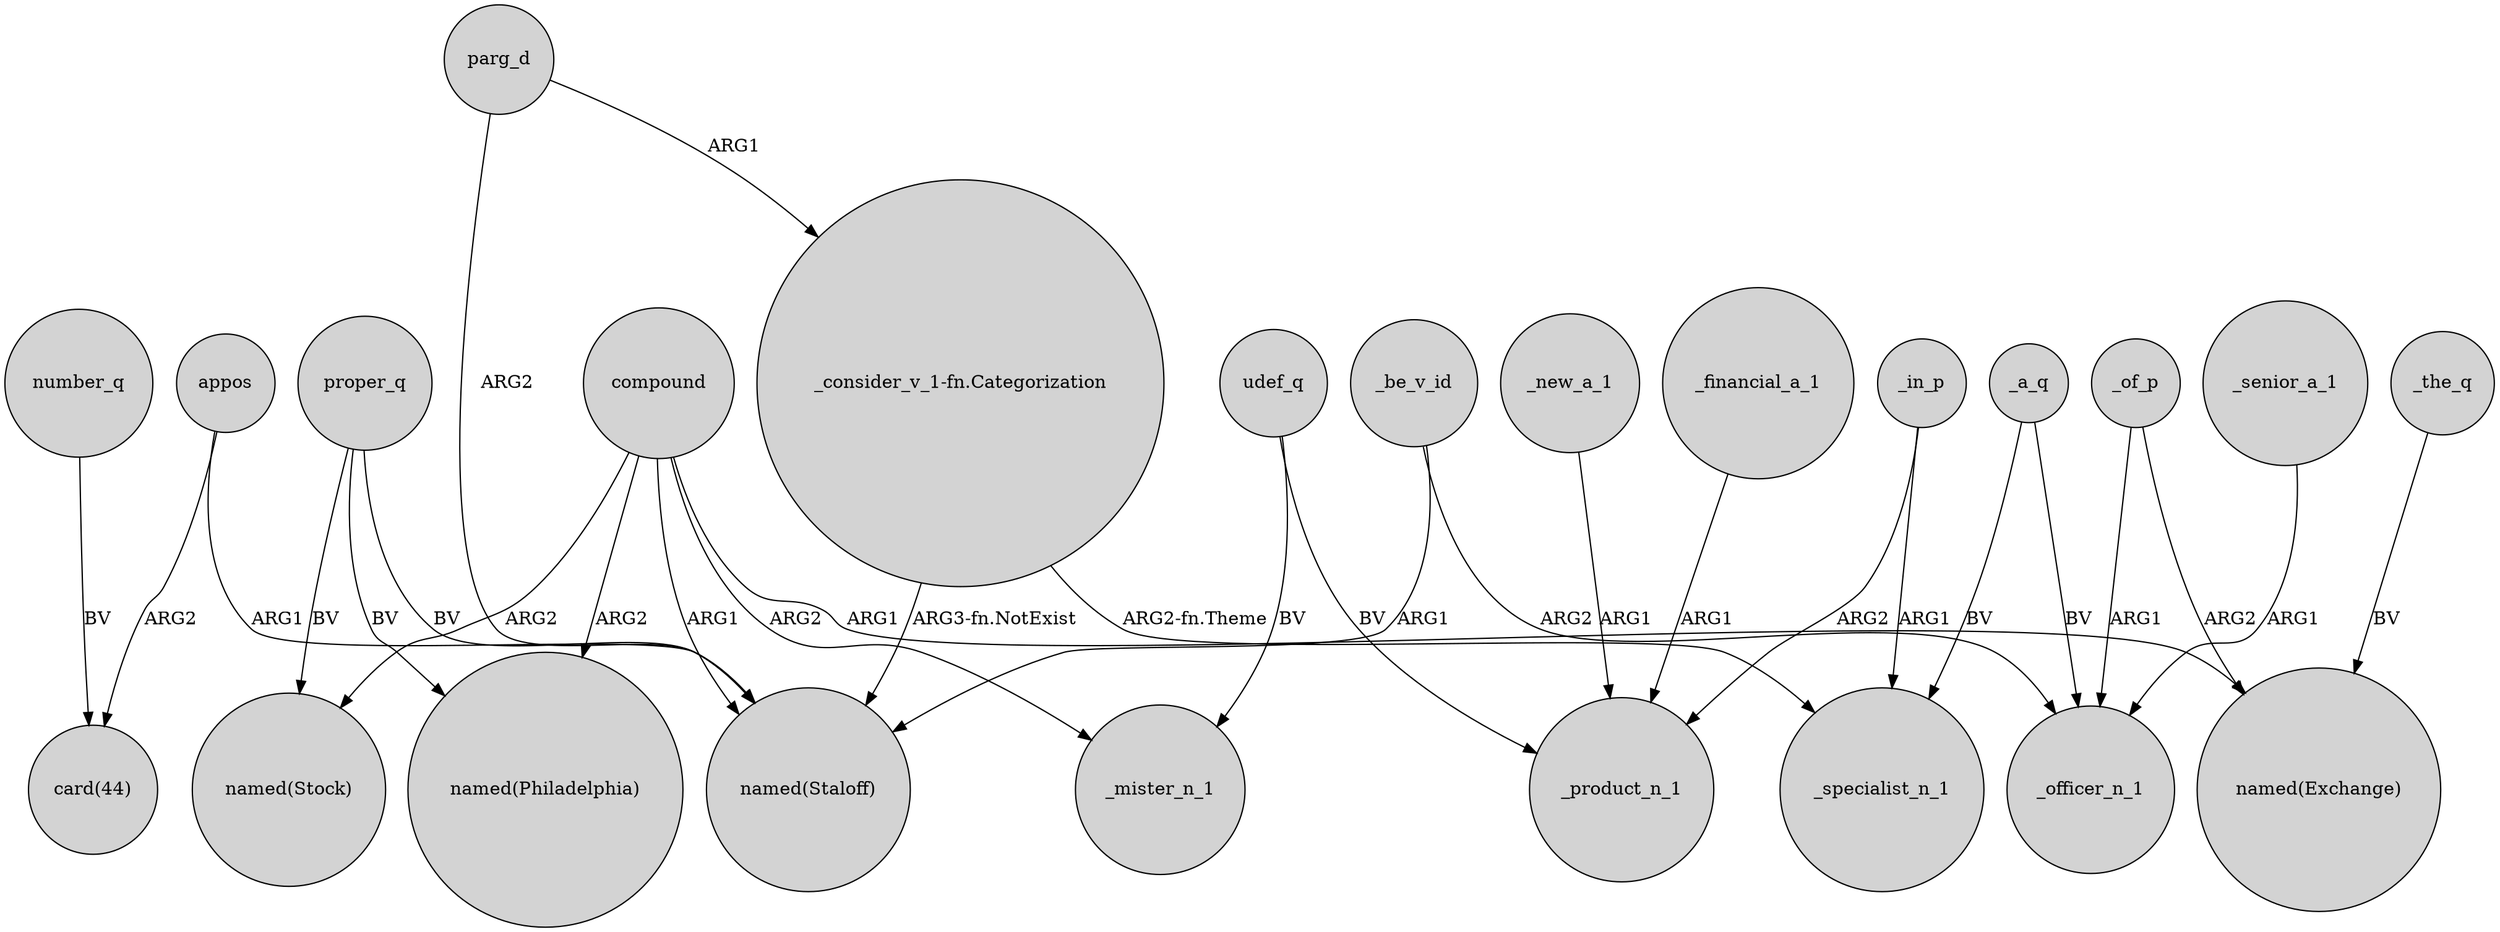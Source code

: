 digraph {
	node [shape=circle style=filled]
	appos -> "card(44)" [label=ARG2]
	proper_q -> "named(Philadelphia)" [label=BV]
	"_consider_v_1-fn.Categorization" -> _specialist_n_1 [label="ARG2-fn.Theme"]
	parg_d -> "named(Staloff)" [label=ARG2]
	_in_p -> _specialist_n_1 [label=ARG1]
	proper_q -> "named(Stock)" [label=BV]
	compound -> _mister_n_1 [label=ARG2]
	proper_q -> "named(Staloff)" [label=BV]
	_a_q -> _officer_n_1 [label=BV]
	_the_q -> "named(Exchange)" [label=BV]
	parg_d -> "_consider_v_1-fn.Categorization" [label=ARG1]
	udef_q -> _mister_n_1 [label=BV]
	number_q -> "card(44)" [label=BV]
	compound -> "named(Philadelphia)" [label=ARG2]
	_in_p -> _product_n_1 [label=ARG2]
	_senior_a_1 -> _officer_n_1 [label=ARG1]
	_of_p -> "named(Exchange)" [label=ARG2]
	compound -> "named(Staloff)" [label=ARG1]
	_new_a_1 -> _product_n_1 [label=ARG1]
	"_consider_v_1-fn.Categorization" -> "named(Staloff)" [label="ARG3-fn.NotExist"]
	appos -> "named(Staloff)" [label=ARG1]
	compound -> "named(Exchange)" [label=ARG1]
	_of_p -> _officer_n_1 [label=ARG1]
	udef_q -> _product_n_1 [label=BV]
	_financial_a_1 -> _product_n_1 [label=ARG1]
	_be_v_id -> _officer_n_1 [label=ARG2]
	compound -> "named(Stock)" [label=ARG2]
	_be_v_id -> "named(Staloff)" [label=ARG1]
	_a_q -> _specialist_n_1 [label=BV]
}
